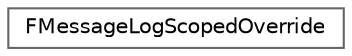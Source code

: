 digraph "Graphical Class Hierarchy"
{
 // INTERACTIVE_SVG=YES
 // LATEX_PDF_SIZE
  bgcolor="transparent";
  edge [fontname=Helvetica,fontsize=10,labelfontname=Helvetica,labelfontsize=10];
  node [fontname=Helvetica,fontsize=10,shape=box,height=0.2,width=0.4];
  rankdir="LR";
  Node0 [id="Node000000",label="FMessageLogScopedOverride",height=0.2,width=0.4,color="grey40", fillcolor="white", style="filled",URL="$d4/da7/classFMessageLogScopedOverride.html",tooltip="Scoped override for FMessageLog behavior."];
}

